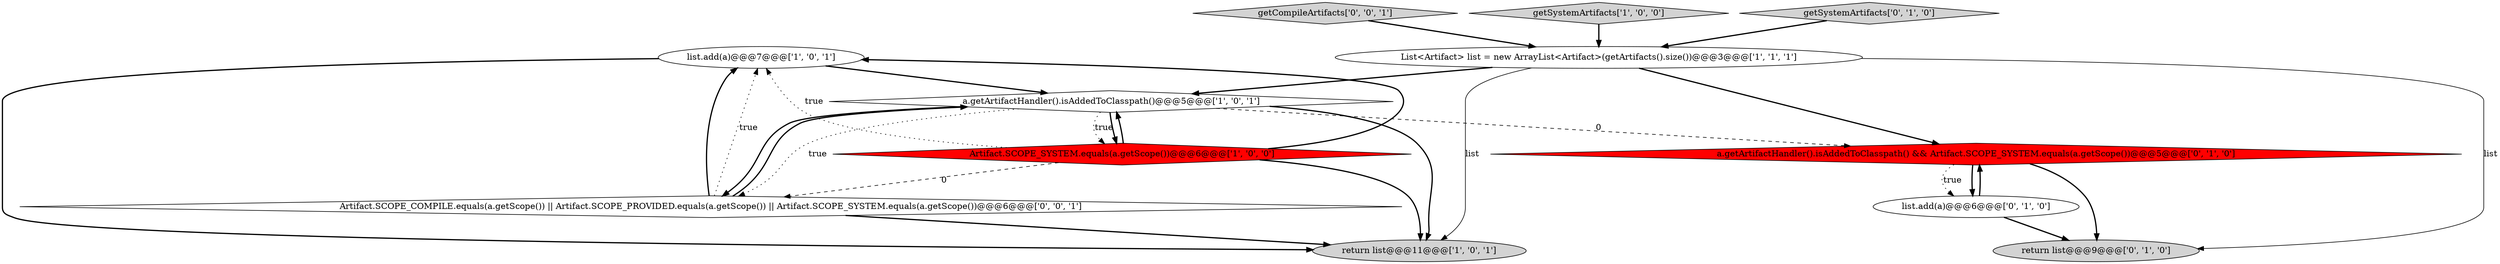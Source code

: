digraph {
1 [style = filled, label = "return list@@@11@@@['1', '0', '1']", fillcolor = lightgray, shape = ellipse image = "AAA0AAABBB1BBB"];
6 [style = filled, label = "list.add(a)@@@6@@@['0', '1', '0']", fillcolor = white, shape = ellipse image = "AAA0AAABBB2BBB"];
4 [style = filled, label = "list.add(a)@@@7@@@['1', '0', '1']", fillcolor = white, shape = ellipse image = "AAA0AAABBB1BBB"];
5 [style = filled, label = "a.getArtifactHandler().isAddedToClasspath()@@@5@@@['1', '0', '1']", fillcolor = white, shape = diamond image = "AAA0AAABBB1BBB"];
2 [style = filled, label = "Artifact.SCOPE_SYSTEM.equals(a.getScope())@@@6@@@['1', '0', '0']", fillcolor = red, shape = diamond image = "AAA1AAABBB1BBB"];
11 [style = filled, label = "getCompileArtifacts['0', '0', '1']", fillcolor = lightgray, shape = diamond image = "AAA0AAABBB3BBB"];
7 [style = filled, label = "a.getArtifactHandler().isAddedToClasspath() && Artifact.SCOPE_SYSTEM.equals(a.getScope())@@@5@@@['0', '1', '0']", fillcolor = red, shape = diamond image = "AAA1AAABBB2BBB"];
0 [style = filled, label = "getSystemArtifacts['1', '0', '0']", fillcolor = lightgray, shape = diamond image = "AAA0AAABBB1BBB"];
10 [style = filled, label = "Artifact.SCOPE_COMPILE.equals(a.getScope()) || Artifact.SCOPE_PROVIDED.equals(a.getScope()) || Artifact.SCOPE_SYSTEM.equals(a.getScope())@@@6@@@['0', '0', '1']", fillcolor = white, shape = diamond image = "AAA0AAABBB3BBB"];
8 [style = filled, label = "return list@@@9@@@['0', '1', '0']", fillcolor = lightgray, shape = ellipse image = "AAA0AAABBB2BBB"];
9 [style = filled, label = "getSystemArtifacts['0', '1', '0']", fillcolor = lightgray, shape = diamond image = "AAA0AAABBB2BBB"];
3 [style = filled, label = "List<Artifact> list = new ArrayList<Artifact>(getArtifacts().size())@@@3@@@['1', '1', '1']", fillcolor = white, shape = ellipse image = "AAA0AAABBB1BBB"];
0->3 [style = bold, label=""];
5->10 [style = bold, label=""];
7->6 [style = dotted, label="true"];
2->1 [style = bold, label=""];
5->10 [style = dotted, label="true"];
7->8 [style = bold, label=""];
2->4 [style = bold, label=""];
2->10 [style = dashed, label="0"];
5->1 [style = bold, label=""];
5->2 [style = bold, label=""];
3->5 [style = bold, label=""];
3->1 [style = solid, label="list"];
10->5 [style = bold, label=""];
3->7 [style = bold, label=""];
11->3 [style = bold, label=""];
3->8 [style = solid, label="list"];
6->8 [style = bold, label=""];
7->6 [style = bold, label=""];
2->4 [style = dotted, label="true"];
10->4 [style = bold, label=""];
9->3 [style = bold, label=""];
4->1 [style = bold, label=""];
10->4 [style = dotted, label="true"];
5->7 [style = dashed, label="0"];
6->7 [style = bold, label=""];
10->1 [style = bold, label=""];
4->5 [style = bold, label=""];
5->2 [style = dotted, label="true"];
2->5 [style = bold, label=""];
}
